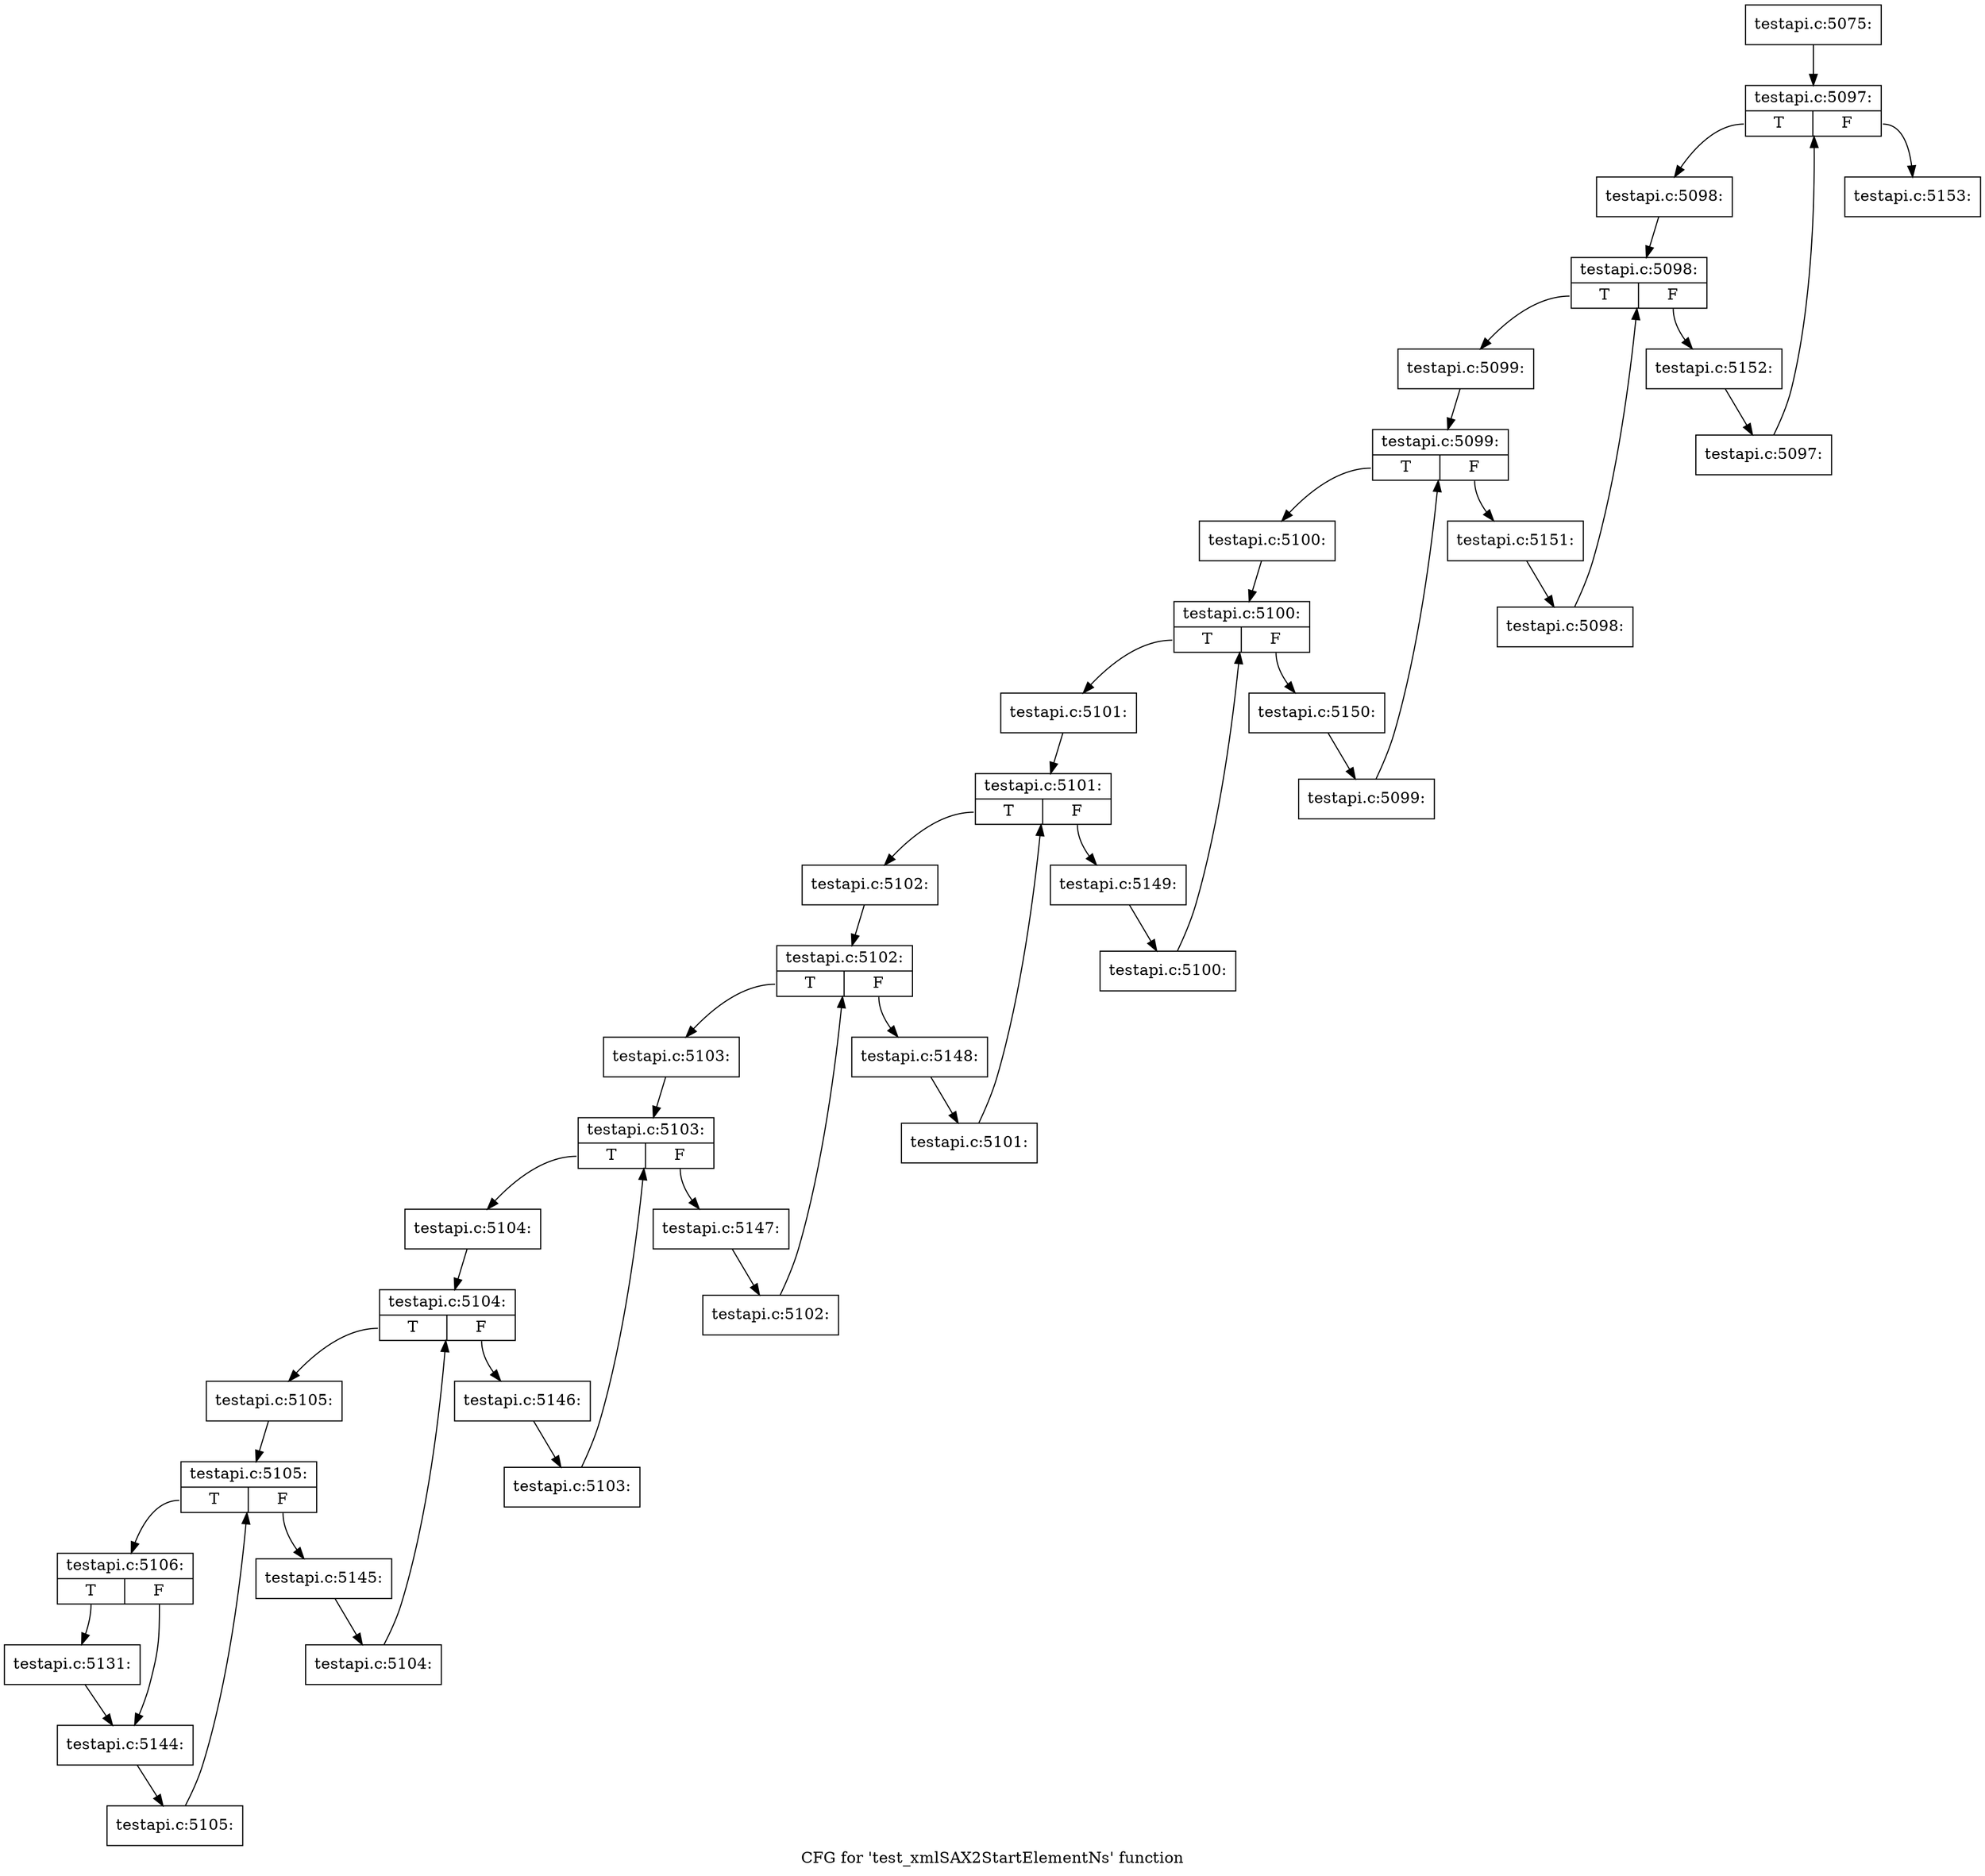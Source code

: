 digraph "CFG for 'test_xmlSAX2StartElementNs' function" {
	label="CFG for 'test_xmlSAX2StartElementNs' function";

	Node0x42fdaf0 [shape=record,label="{testapi.c:5075:}"];
	Node0x42fdaf0 -> Node0x430a670;
	Node0x430a670 [shape=record,label="{testapi.c:5097:|{<s0>T|<s1>F}}"];
	Node0x430a670:s0 -> Node0x430a950;
	Node0x430a670:s1 -> Node0x430a4d0;
	Node0x430a950 [shape=record,label="{testapi.c:5098:}"];
	Node0x430a950 -> Node0x430ad40;
	Node0x430ad40 [shape=record,label="{testapi.c:5098:|{<s0>T|<s1>F}}"];
	Node0x430ad40:s0 -> Node0x430afc0;
	Node0x430ad40:s1 -> Node0x430ac20;
	Node0x430afc0 [shape=record,label="{testapi.c:5099:}"];
	Node0x430afc0 -> Node0x430b3b0;
	Node0x430b3b0 [shape=record,label="{testapi.c:5099:|{<s0>T|<s1>F}}"];
	Node0x430b3b0:s0 -> Node0x430b630;
	Node0x430b3b0:s1 -> Node0x430b290;
	Node0x430b630 [shape=record,label="{testapi.c:5100:}"];
	Node0x430b630 -> Node0x430ba20;
	Node0x430ba20 [shape=record,label="{testapi.c:5100:|{<s0>T|<s1>F}}"];
	Node0x430ba20:s0 -> Node0x430bca0;
	Node0x430ba20:s1 -> Node0x430b900;
	Node0x430bca0 [shape=record,label="{testapi.c:5101:}"];
	Node0x430bca0 -> Node0x430c090;
	Node0x430c090 [shape=record,label="{testapi.c:5101:|{<s0>T|<s1>F}}"];
	Node0x430c090:s0 -> Node0x430c4a0;
	Node0x430c090:s1 -> Node0x430bf70;
	Node0x430c4a0 [shape=record,label="{testapi.c:5102:}"];
	Node0x430c4a0 -> Node0x430c890;
	Node0x430c890 [shape=record,label="{testapi.c:5102:|{<s0>T|<s1>F}}"];
	Node0x430c890:s0 -> Node0x430cb10;
	Node0x430c890:s1 -> Node0x430c770;
	Node0x430cb10 [shape=record,label="{testapi.c:5103:}"];
	Node0x430cb10 -> Node0x430cf00;
	Node0x430cf00 [shape=record,label="{testapi.c:5103:|{<s0>T|<s1>F}}"];
	Node0x430cf00:s0 -> Node0x430d180;
	Node0x430cf00:s1 -> Node0x430cde0;
	Node0x430d180 [shape=record,label="{testapi.c:5104:}"];
	Node0x430d180 -> Node0x430d570;
	Node0x430d570 [shape=record,label="{testapi.c:5104:|{<s0>T|<s1>F}}"];
	Node0x430d570:s0 -> Node0x430d7f0;
	Node0x430d570:s1 -> Node0x430d450;
	Node0x430d7f0 [shape=record,label="{testapi.c:5105:}"];
	Node0x430d7f0 -> Node0x41bf7d0;
	Node0x41bf7d0 [shape=record,label="{testapi.c:5105:|{<s0>T|<s1>F}}"];
	Node0x41bf7d0:s0 -> Node0x41c0080;
	Node0x41bf7d0:s1 -> Node0x430d710;
	Node0x41c0080 [shape=record,label="{testapi.c:5106:|{<s0>T|<s1>F}}"];
	Node0x41c0080:s0 -> Node0x41c3a00;
	Node0x41c0080:s1 -> Node0x41c3a50;
	Node0x41c3a00 [shape=record,label="{testapi.c:5131:}"];
	Node0x41c3a00 -> Node0x41c3a50;
	Node0x41c3a50 [shape=record,label="{testapi.c:5144:}"];
	Node0x41c3a50 -> Node0x430c280;
	Node0x430c280 [shape=record,label="{testapi.c:5105:}"];
	Node0x430c280 -> Node0x41bf7d0;
	Node0x430d710 [shape=record,label="{testapi.c:5145:}"];
	Node0x430d710 -> Node0x430d760;
	Node0x430d760 [shape=record,label="{testapi.c:5104:}"];
	Node0x430d760 -> Node0x430d570;
	Node0x430d450 [shape=record,label="{testapi.c:5146:}"];
	Node0x430d450 -> Node0x430d0f0;
	Node0x430d0f0 [shape=record,label="{testapi.c:5103:}"];
	Node0x430d0f0 -> Node0x430cf00;
	Node0x430cde0 [shape=record,label="{testapi.c:5147:}"];
	Node0x430cde0 -> Node0x430ca80;
	Node0x430ca80 [shape=record,label="{testapi.c:5102:}"];
	Node0x430ca80 -> Node0x430c890;
	Node0x430c770 [shape=record,label="{testapi.c:5148:}"];
	Node0x430c770 -> Node0x430c410;
	Node0x430c410 [shape=record,label="{testapi.c:5101:}"];
	Node0x430c410 -> Node0x430c090;
	Node0x430bf70 [shape=record,label="{testapi.c:5149:}"];
	Node0x430bf70 -> Node0x430bc10;
	Node0x430bc10 [shape=record,label="{testapi.c:5100:}"];
	Node0x430bc10 -> Node0x430ba20;
	Node0x430b900 [shape=record,label="{testapi.c:5150:}"];
	Node0x430b900 -> Node0x430b5a0;
	Node0x430b5a0 [shape=record,label="{testapi.c:5099:}"];
	Node0x430b5a0 -> Node0x430b3b0;
	Node0x430b290 [shape=record,label="{testapi.c:5151:}"];
	Node0x430b290 -> Node0x430af30;
	Node0x430af30 [shape=record,label="{testapi.c:5098:}"];
	Node0x430af30 -> Node0x430ad40;
	Node0x430ac20 [shape=record,label="{testapi.c:5152:}"];
	Node0x430ac20 -> Node0x430a8c0;
	Node0x430a8c0 [shape=record,label="{testapi.c:5097:}"];
	Node0x430a8c0 -> Node0x430a670;
	Node0x430a4d0 [shape=record,label="{testapi.c:5153:}"];
}

